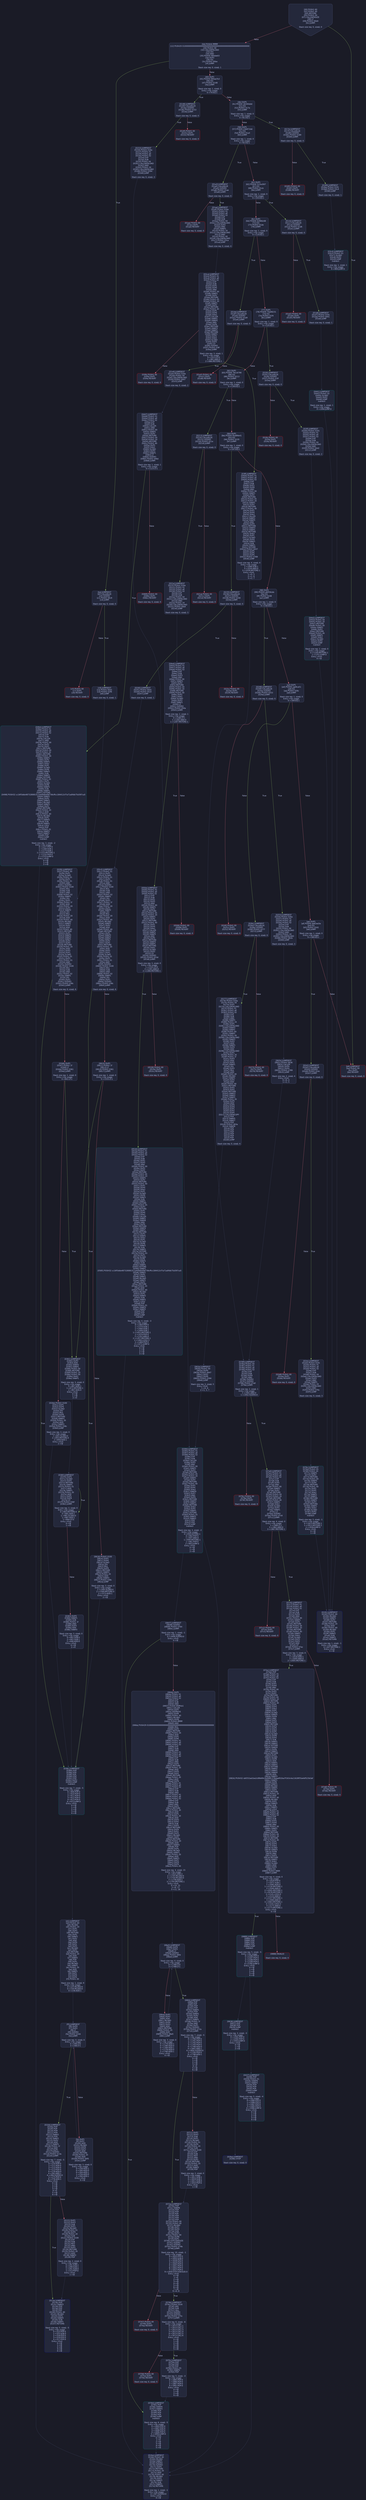 digraph G {
    node [shape=box, style="filled, rounded", color="#565f89", fontcolor="#c0caf5", fontname="Helvetica", fillcolor="#24283b"];
    edge [color="#414868", fontcolor="#c0caf5", fontname="Helvetica"];
    bgcolor="#1a1b26";
    0 [ label = "[00] PUSH1 60
[02] PUSH1 40
[04] MSTORE
[05] PUSH1 04
[07] CALLDATASIZE
[08] LT
[09] PUSH2 00b9
[0c] JUMPI

Stack size req: 0, sizeΔ: 0
" shape = invhouse]
    1 [ label = "[0d] PUSH4 ffffffff
[12] PUSH29 0100000000000000000000000000000000000000000000000000000000
[30] PUSH1 00
[32] CALLDATALOAD
[33] DIV
[34] AND
[35] PUSH4 06fdde03
[3a] DUP2
[3b] EQ
[3c] PUSH2 00be
[3f] JUMPI

Stack size req: 0, sizeΔ: 1
"]
    2 [ label = "[40] DUP1
[41] PUSH4 095ea7b3
[46] EQ
[47] PUSH2 0148
[4a] JUMPI

Stack size req: 1, sizeΔ: 0
Entry->Op usage:
	0->70:EQ:1
"]
    3 [ label = "[4b] DUP1
[4c] PUSH4 18160ddd
[51] EQ
[52] PUSH2 017e
[55] JUMPI

Stack size req: 1, sizeΔ: 0
Entry->Op usage:
	0->81:EQ:1
"]
    4 [ label = "[56] DUP1
[57] PUSH4 23b872dd
[5c] EQ
[5d] PUSH2 01a3
[60] JUMPI

Stack size req: 1, sizeΔ: 0
Entry->Op usage:
	0->92:EQ:1
"]
    5 [ label = "[61] DUP1
[62] PUSH4 313ce567
[67] EQ
[68] PUSH2 01cb
[6b] JUMPI

Stack size req: 1, sizeΔ: 0
Entry->Op usage:
	0->103:EQ:1
"]
    6 [ label = "[6c] DUP1
[6d] PUSH4 42966c68
[72] EQ
[73] PUSH2 01de
[76] JUMPI

Stack size req: 1, sizeΔ: 0
Entry->Op usage:
	0->114:EQ:1
"]
    7 [ label = "[77] DUP1
[78] PUSH4 70a08231
[7d] EQ
[7e] PUSH2 01f4
[81] JUMPI

Stack size req: 1, sizeΔ: 0
Entry->Op usage:
	0->125:EQ:1
"]
    8 [ label = "[82] DUP1
[83] PUSH4 79cc6790
[88] EQ
[89] PUSH2 0213
[8c] JUMPI

Stack size req: 1, sizeΔ: 0
Entry->Op usage:
	0->136:EQ:1
"]
    9 [ label = "[8d] DUP1
[8e] PUSH4 95d89b41
[93] EQ
[94] PUSH2 0235
[97] JUMPI

Stack size req: 1, sizeΔ: 0
Entry->Op usage:
	0->147:EQ:1
"]
    10 [ label = "[98] DUP1
[99] PUSH4 a9059cbb
[9e] EQ
[9f] PUSH2 0248
[a2] JUMPI

Stack size req: 1, sizeΔ: 0
Entry->Op usage:
	0->158:EQ:1
"]
    11 [ label = "[a3] DUP1
[a4] PUSH4 cae9ca51
[a9] EQ
[aa] PUSH2 026c
[ad] JUMPI

Stack size req: 1, sizeΔ: 0
Entry->Op usage:
	0->169:EQ:1
"]
    12 [ label = "[ae] DUP1
[af] PUSH4 dd62ed3e
[b4] EQ
[b5] PUSH2 02d1
[b8] JUMPI

Stack size req: 1, sizeΔ: 0
Entry->Op usage:
	0->180:EQ:1
"]
    13 [ label = "[b9] JUMPDEST
[ba] PUSH1 00
[bc] DUP1
[bd] REVERT

Stack size req: 0, sizeΔ: 0
" color = "red"]
    14 [ label = "[be] JUMPDEST
[bf] CALLVALUE
[c0] ISZERO
[c1] PUSH2 00c9
[c4] JUMPI

Stack size req: 0, sizeΔ: 0
"]
    15 [ label = "[c5] PUSH1 00
[c7] DUP1
[c8] REVERT

Stack size req: 0, sizeΔ: 0
" color = "red"]
    16 [ label = "[c9] JUMPDEST
[ca] PUSH2 00d1
[cd] PUSH2 02f6
[d0] JUMP

Stack size req: 0, sizeΔ: 1
"]
    17 [ label = "[d1] JUMPDEST
[d2] PUSH1 40
[d4] MLOAD
[d5] PUSH1 20
[d7] DUP1
[d8] DUP3
[d9] MSTORE
[da] DUP2
[db] SWAP1
[dc] DUP2
[dd] ADD
[de] DUP4
[df] DUP2
[e0] DUP2
[e1] MLOAD
[e2] DUP2
[e3] MSTORE
[e4] PUSH1 20
[e6] ADD
[e7] SWAP2
[e8] POP
[e9] DUP1
[ea] MLOAD
[eb] SWAP1
[ec] PUSH1 20
[ee] ADD
[ef] SWAP1
[f0] DUP1
[f1] DUP4
[f2] DUP4
[f3] PUSH1 00

Stack size req: 1, sizeΔ: 9
Entry->Op usage:
	0->225:MLOAD:0
	0->234:MLOAD:0
	0->238:ADD:1
"]
    18 [ label = "[f5] JUMPDEST
[f6] DUP4
[f7] DUP2
[f8] LT
[f9] ISZERO
[fa] PUSH2 010d
[fd] JUMPI

Stack size req: 4, sizeΔ: 0
Entry->Op usage:
	0->248:LT:0
	3->248:LT:1
"]
    19 [ label = "[fe] DUP1
[ff] DUP3
[0100] ADD
[0101] MLOAD
[0102] DUP4
[0103] DUP3
[0104] ADD
[0105] MSTORE
[0106] PUSH1 20
[0108] ADD
[0109] PUSH2 00f5
[010c] JUMP

Stack size req: 3, sizeΔ: 0
Entry->Op usage:
	0->256:ADD:1
	0->260:ADD:0
	0->264:ADD:1
	1->256:ADD:0
	2->260:ADD:1
Entry->Exit:
	0->😵
"]
    20 [ label = "[010d] JUMPDEST
[010e] POP
[010f] POP
[0110] POP
[0111] POP
[0112] SWAP1
[0113] POP
[0114] SWAP1
[0115] DUP2
[0116] ADD
[0117] SWAP1
[0118] PUSH1 1f
[011a] AND
[011b] DUP1
[011c] ISZERO
[011d] PUSH2 013a
[0120] JUMPI

Stack size req: 7, sizeΔ: -5
Entry->Op usage:
	0->270:POP:0
	1->271:POP:0
	2->272:POP:0
	3->273:POP:0
	4->278:ADD:0
	4->282:AND:1
	4->284:ISZERO:0
	5->275:POP:0
	6->278:ADD:1
Entry->Exit:
	0->😵
	1->😵
	2->😵
	3->😵
	4->0
	5->😵
	6->😵
"]
    21 [ label = "[0121] DUP1
[0122] DUP3
[0123] SUB
[0124] DUP1
[0125] MLOAD
[0126] PUSH1 01
[0128] DUP4
[0129] PUSH1 20
[012b] SUB
[012c] PUSH2 0100
[012f] EXP
[0130] SUB
[0131] NOT
[0132] AND
[0133] DUP2
[0134] MSTORE
[0135] PUSH1 20
[0137] ADD
[0138] SWAP2
[0139] POP

Stack size req: 2, sizeΔ: 0
Entry->Op usage:
	0->291:SUB:1
	0->299:SUB:1
	1->291:SUB:0
	1->313:POP:0
Entry->Exit:
	1->😵
"]
    22 [ label = "[013a] JUMPDEST
[013b] POP
[013c] SWAP3
[013d] POP
[013e] POP
[013f] POP
[0140] PUSH1 40
[0142] MLOAD
[0143] DUP1
[0144] SWAP2
[0145] SUB
[0146] SWAP1
[0147] RETURN

Stack size req: 5, sizeΔ: -5
Entry->Op usage:
	0->315:POP:0
	1->325:SUB:0
	2->318:POP:0
	3->319:POP:0
	4->317:POP:0
Entry->Exit:
	0->😵
	1->😵
	2->😵
	3->😵
	4->😵
" color = "darkblue"]
    23 [ label = "[0148] JUMPDEST
[0149] CALLVALUE
[014a] ISZERO
[014b] PUSH2 0153
[014e] JUMPI

Stack size req: 0, sizeΔ: 0
"]
    24 [ label = "[014f] PUSH1 00
[0151] DUP1
[0152] REVERT

Stack size req: 0, sizeΔ: 0
" color = "red"]
    25 [ label = "[0153] JUMPDEST
[0154] PUSH2 016a
[0157] PUSH1 01
[0159] PUSH1 a0
[015b] PUSH1 02
[015d] EXP
[015e] SUB
[015f] PUSH1 04
[0161] CALLDATALOAD
[0162] AND
[0163] PUSH1 24
[0165] CALLDATALOAD
[0166] PUSH2 0394
[0169] JUMP

Stack size req: 0, sizeΔ: 3
"]
    26 [ label = "[016a] JUMPDEST
[016b] PUSH1 40
[016d] MLOAD
[016e] SWAP1
[016f] ISZERO
[0170] ISZERO
[0171] DUP2
[0172] MSTORE
[0173] PUSH1 20
[0175] ADD
[0176] PUSH1 40
[0178] MLOAD
[0179] DUP1
[017a] SWAP2
[017b] SUB
[017c] SWAP1
[017d] RETURN

Stack size req: 1, sizeΔ: -1
Entry->Op usage:
	0->367:ISZERO:0
Entry->Exit:
	0->😵
" color = "darkblue"]
    27 [ label = "[017e] JUMPDEST
[017f] CALLVALUE
[0180] ISZERO
[0181] PUSH2 0189
[0184] JUMPI

Stack size req: 0, sizeΔ: 0
"]
    28 [ label = "[0185] PUSH1 00
[0187] DUP1
[0188] REVERT

Stack size req: 0, sizeΔ: 0
" color = "red"]
    29 [ label = "[0189] JUMPDEST
[018a] PUSH2 0191
[018d] PUSH2 03c4
[0190] JUMP

Stack size req: 0, sizeΔ: 1
"]
    30 [ label = "[0191] JUMPDEST
[0192] PUSH1 40
[0194] MLOAD
[0195] SWAP1
[0196] DUP2
[0197] MSTORE
[0198] PUSH1 20
[019a] ADD
[019b] PUSH1 40
[019d] MLOAD
[019e] DUP1
[019f] SWAP2
[01a0] SUB
[01a1] SWAP1
[01a2] RETURN

Stack size req: 1, sizeΔ: -1
Entry->Op usage:
	0->407:MSTORE:1
Entry->Exit:
	0->😵
" color = "darkblue"]
    31 [ label = "[01a3] JUMPDEST
[01a4] CALLVALUE
[01a5] ISZERO
[01a6] PUSH2 01ae
[01a9] JUMPI

Stack size req: 0, sizeΔ: 0
"]
    32 [ label = "[01aa] PUSH1 00
[01ac] DUP1
[01ad] REVERT

Stack size req: 0, sizeΔ: 0
" color = "red"]
    33 [ label = "[01ae] JUMPDEST
[01af] PUSH2 016a
[01b2] PUSH1 01
[01b4] PUSH1 a0
[01b6] PUSH1 02
[01b8] EXP
[01b9] SUB
[01ba] PUSH1 04
[01bc] CALLDATALOAD
[01bd] DUP2
[01be] AND
[01bf] SWAP1
[01c0] PUSH1 24
[01c2] CALLDATALOAD
[01c3] AND
[01c4] PUSH1 44
[01c6] CALLDATALOAD
[01c7] PUSH2 03ca
[01ca] JUMP

Stack size req: 0, sizeΔ: 4
"]
    34 [ label = "[01cb] JUMPDEST
[01cc] CALLVALUE
[01cd] ISZERO
[01ce] PUSH2 01d6
[01d1] JUMPI

Stack size req: 0, sizeΔ: 0
"]
    35 [ label = "[01d2] PUSH1 00
[01d4] DUP1
[01d5] REVERT

Stack size req: 0, sizeΔ: 0
" color = "red"]
    36 [ label = "[01d6] JUMPDEST
[01d7] PUSH2 0191
[01da] PUSH2 0441
[01dd] JUMP

Stack size req: 0, sizeΔ: 1
"]
    37 [ label = "[01de] JUMPDEST
[01df] CALLVALUE
[01e0] ISZERO
[01e1] PUSH2 01e9
[01e4] JUMPI

Stack size req: 0, sizeΔ: 0
"]
    38 [ label = "[01e5] PUSH1 00
[01e7] DUP1
[01e8] REVERT

Stack size req: 0, sizeΔ: 0
" color = "red"]
    39 [ label = "[01e9] JUMPDEST
[01ea] PUSH2 016a
[01ed] PUSH1 04
[01ef] CALLDATALOAD
[01f0] PUSH2 0447
[01f3] JUMP

Stack size req: 0, sizeΔ: 2
"]
    40 [ label = "[01f4] JUMPDEST
[01f5] CALLVALUE
[01f6] ISZERO
[01f7] PUSH2 01ff
[01fa] JUMPI

Stack size req: 0, sizeΔ: 0
"]
    41 [ label = "[01fb] PUSH1 00
[01fd] DUP1
[01fe] REVERT

Stack size req: 0, sizeΔ: 0
" color = "red"]
    42 [ label = "[01ff] JUMPDEST
[0200] PUSH2 0191
[0203] PUSH1 01
[0205] PUSH1 a0
[0207] PUSH1 02
[0209] EXP
[020a] SUB
[020b] PUSH1 04
[020d] CALLDATALOAD
[020e] AND
[020f] PUSH2 04d2
[0212] JUMP

Stack size req: 0, sizeΔ: 2
"]
    43 [ label = "[0213] JUMPDEST
[0214] CALLVALUE
[0215] ISZERO
[0216] PUSH2 021e
[0219] JUMPI

Stack size req: 0, sizeΔ: 0
"]
    44 [ label = "[021a] PUSH1 00
[021c] DUP1
[021d] REVERT

Stack size req: 0, sizeΔ: 0
" color = "red"]
    45 [ label = "[021e] JUMPDEST
[021f] PUSH2 016a
[0222] PUSH1 01
[0224] PUSH1 a0
[0226] PUSH1 02
[0228] EXP
[0229] SUB
[022a] PUSH1 04
[022c] CALLDATALOAD
[022d] AND
[022e] PUSH1 24
[0230] CALLDATALOAD
[0231] PUSH2 04e4
[0234] JUMP

Stack size req: 0, sizeΔ: 3
"]
    46 [ label = "[0235] JUMPDEST
[0236] CALLVALUE
[0237] ISZERO
[0238] PUSH2 0240
[023b] JUMPI

Stack size req: 0, sizeΔ: 0
"]
    47 [ label = "[023c] PUSH1 00
[023e] DUP1
[023f] REVERT

Stack size req: 0, sizeΔ: 0
" color = "red"]
    48 [ label = "[0240] JUMPDEST
[0241] PUSH2 00d1
[0244] PUSH2 05c0
[0247] JUMP

Stack size req: 0, sizeΔ: 1
"]
    49 [ label = "[0248] JUMPDEST
[0249] CALLVALUE
[024a] ISZERO
[024b] PUSH2 0253
[024e] JUMPI

Stack size req: 0, sizeΔ: 0
"]
    50 [ label = "[024f] PUSH1 00
[0251] DUP1
[0252] REVERT

Stack size req: 0, sizeΔ: 0
" color = "red"]
    51 [ label = "[0253] JUMPDEST
[0254] PUSH2 026a
[0257] PUSH1 01
[0259] PUSH1 a0
[025b] PUSH1 02
[025d] EXP
[025e] SUB
[025f] PUSH1 04
[0261] CALLDATALOAD
[0262] AND
[0263] PUSH1 24
[0265] CALLDATALOAD
[0266] PUSH2 062b
[0269] JUMP

Stack size req: 0, sizeΔ: 3
"]
    52 [ label = "[026a] JUMPDEST
[026b] STOP

Stack size req: 0, sizeΔ: 0
" color = "darkblue"]
    53 [ label = "[026c] JUMPDEST
[026d] CALLVALUE
[026e] ISZERO
[026f] PUSH2 0277
[0272] JUMPI

Stack size req: 0, sizeΔ: 0
"]
    54 [ label = "[0273] PUSH1 00
[0275] DUP1
[0276] REVERT

Stack size req: 0, sizeΔ: 0
" color = "red"]
    55 [ label = "[0277] JUMPDEST
[0278] PUSH2 016a
[027b] PUSH1 04
[027d] DUP1
[027e] CALLDATALOAD
[027f] PUSH1 01
[0281] PUSH1 a0
[0283] PUSH1 02
[0285] EXP
[0286] SUB
[0287] AND
[0288] SWAP1
[0289] PUSH1 24
[028b] DUP1
[028c] CALLDATALOAD
[028d] SWAP2
[028e] SWAP1
[028f] PUSH1 64
[0291] SWAP1
[0292] PUSH1 44
[0294] CALLDATALOAD
[0295] SWAP1
[0296] DUP2
[0297] ADD
[0298] SWAP1
[0299] DUP4
[029a] ADD
[029b] CALLDATALOAD
[029c] DUP1
[029d] PUSH1 20
[029f] PUSH1 1f
[02a1] DUP3
[02a2] ADD
[02a3] DUP2
[02a4] SWAP1
[02a5] DIV
[02a6] DUP2
[02a7] MUL
[02a8] ADD
[02a9] PUSH1 40
[02ab] MLOAD
[02ac] SWAP1
[02ad] DUP2
[02ae] ADD
[02af] PUSH1 40
[02b1] MSTORE
[02b2] DUP2
[02b3] DUP2
[02b4] MSTORE
[02b5] SWAP3
[02b6] SWAP2
[02b7] SWAP1
[02b8] PUSH1 20
[02ba] DUP5
[02bb] ADD
[02bc] DUP4
[02bd] DUP4
[02be] DUP1
[02bf] DUP3
[02c0] DUP5
[02c1] CALLDATACOPY
[02c2] POP
[02c3] SWAP5
[02c4] SWAP7
[02c5] POP
[02c6] PUSH2 063a
[02c9] SWAP6
[02ca] POP
[02cb] POP
[02cc] POP
[02cd] POP
[02ce] POP
[02cf] POP
[02d0] JUMP

Stack size req: 0, sizeΔ: 4
"]
    56 [ label = "[02d1] JUMPDEST
[02d2] CALLVALUE
[02d3] ISZERO
[02d4] PUSH2 02dc
[02d7] JUMPI

Stack size req: 0, sizeΔ: 0
"]
    57 [ label = "[02d8] PUSH1 00
[02da] DUP1
[02db] REVERT

Stack size req: 0, sizeΔ: 0
" color = "red"]
    58 [ label = "[02dc] JUMPDEST
[02dd] PUSH2 0191
[02e0] PUSH1 01
[02e2] PUSH1 a0
[02e4] PUSH1 02
[02e6] EXP
[02e7] SUB
[02e8] PUSH1 04
[02ea] CALLDATALOAD
[02eb] DUP2
[02ec] AND
[02ed] SWAP1
[02ee] PUSH1 24
[02f0] CALLDATALOAD
[02f1] AND
[02f2] PUSH2 076c
[02f5] JUMP

Stack size req: 0, sizeΔ: 3
"]
    59 [ label = "[02f6] JUMPDEST
[02f7] PUSH1 00
[02f9] DUP1
[02fa] SLOAD
[02fb] PUSH1 01
[02fd] DUP2
[02fe] PUSH1 01
[0300] AND
[0301] ISZERO
[0302] PUSH2 0100
[0305] MUL
[0306] SUB
[0307] AND
[0308] PUSH1 02
[030a] SWAP1
[030b] DIV
[030c] DUP1
[030d] PUSH1 1f
[030f] ADD
[0310] PUSH1 20
[0312] DUP1
[0313] SWAP2
[0314] DIV
[0315] MUL
[0316] PUSH1 20
[0318] ADD
[0319] PUSH1 40
[031b] MLOAD
[031c] SWAP1
[031d] DUP2
[031e] ADD
[031f] PUSH1 40
[0321] MSTORE
[0322] DUP1
[0323] SWAP3
[0324] SWAP2
[0325] SWAP1
[0326] DUP2
[0327] DUP2
[0328] MSTORE
[0329] PUSH1 20
[032b] ADD
[032c] DUP3
[032d] DUP1
[032e] SLOAD
[032f] PUSH1 01
[0331] DUP2
[0332] PUSH1 01
[0334] AND
[0335] ISZERO
[0336] PUSH2 0100
[0339] MUL
[033a] SUB
[033b] AND
[033c] PUSH1 02
[033e] SWAP1
[033f] DIV
[0340] DUP1
[0341] ISZERO
[0342] PUSH2 038c
[0345] JUMPI

Stack size req: 0, sizeΔ: 6
"]
    60 [ label = "[0346] DUP1
[0347] PUSH1 1f
[0349] LT
[034a] PUSH2 0361
[034d] JUMPI

Stack size req: 1, sizeΔ: 0
Entry->Op usage:
	0->841:LT:1
"]
    61 [ label = "[034e] PUSH2 0100
[0351] DUP1
[0352] DUP4
[0353] SLOAD
[0354] DIV
[0355] MUL
[0356] DUP4
[0357] MSTORE
[0358] SWAP2
[0359] PUSH1 20
[035b] ADD
[035c] SWAP2
[035d] PUSH2 038c
[0360] JUMP

Stack size req: 3, sizeΔ: 0
Entry->Op usage:
	1->851:SLOAD:0
	2->855:MSTORE:0
	2->859:ADD:1
Entry->Exit:
	2->😵
"]
    62 [ label = "[0361] JUMPDEST
[0362] DUP3
[0363] ADD
[0364] SWAP2
[0365] SWAP1
[0366] PUSH1 00
[0368] MSTORE
[0369] PUSH1 20
[036b] PUSH1 00
[036d] SHA3
[036e] SWAP1

Stack size req: 3, sizeΔ: 0
Entry->Op usage:
	0->867:ADD:1
	1->872:MSTORE:1
	2->867:ADD:0
Entry->Exit:
	0->😵
	1->😵
	2->0
"]
    63 [ label = "[036f] JUMPDEST
[0370] DUP2
[0371] SLOAD
[0372] DUP2
[0373] MSTORE
[0374] SWAP1
[0375] PUSH1 01
[0377] ADD
[0378] SWAP1
[0379] PUSH1 20
[037b] ADD
[037c] DUP1
[037d] DUP4
[037e] GT
[037f] PUSH2 036f
[0382] JUMPI

Stack size req: 3, sizeΔ: 0
Entry->Op usage:
	0->883:MSTORE:0
	0->891:ADD:1
	1->881:SLOAD:0
	1->887:ADD:1
	2->894:GT:0
Entry->Exit:
	0->😵
	1->😵
"]
    64 [ label = "[0383] DUP3
[0384] SWAP1
[0385] SUB
[0386] PUSH1 1f
[0388] AND
[0389] DUP3
[038a] ADD
[038b] SWAP2

Stack size req: 3, sizeΔ: 0
Entry->Op usage:
	0->901:SUB:0
	2->901:SUB:1
	2->906:ADD:0
Entry->Exit:
	0->😵
	2->0
"]
    65 [ label = "[038c] JUMPDEST
[038d] POP
[038e] POP
[038f] POP
[0390] POP
[0391] POP
[0392] DUP2
[0393] JUMP
Indirect!

Stack size req: 7, sizeΔ: -5
Entry->Op usage:
	0->909:POP:0
	1->910:POP:0
	2->911:POP:0
	3->912:POP:0
	4->913:POP:0
	6->915:JUMP:0
Entry->Exit:
	0->😵
	1->😵
	2->😵
	3->😵
	4->😵
" color = "teal"]
    66 [ label = "[0394] JUMPDEST
[0395] PUSH1 01
[0397] PUSH1 a0
[0399] PUSH1 02
[039b] EXP
[039c] SUB
[039d] CALLER
[039e] DUP2
[039f] AND
[03a0] PUSH1 00
[03a2] SWAP1
[03a3] DUP2
[03a4] MSTORE
[03a5] PUSH1 05
[03a7] PUSH1 20
[03a9] SWAP1
[03aa] DUP2
[03ab] MSTORE
[03ac] PUSH1 40
[03ae] DUP1
[03af] DUP4
[03b0] SHA3
[03b1] SWAP4
[03b2] DUP7
[03b3] AND
[03b4] DUP4
[03b5] MSTORE
[03b6] SWAP3
[03b7] SWAP1
[03b8] MSTORE
[03b9] SHA3
[03ba] DUP2
[03bb] SWAP1
[03bc] SSTORE
[03bd] PUSH1 01
[03bf] SWAP3
[03c0] SWAP2
[03c1] POP
[03c2] POP
[03c3] JUMP
Indirect!

Stack size req: 3, sizeΔ: -2
Entry->Op usage:
	0->956:SSTORE:1
	0->962:POP:0
	1->947:AND:0
	1->949:MSTORE:1
	1->961:POP:0
	2->963:JUMP:0
Entry->Exit:
	0->😵
	1->😵
	2->😵
" color = "teal"]
    67 [ label = "[03c4] JUMPDEST
[03c5] PUSH1 03
[03c7] SLOAD
[03c8] DUP2
[03c9] JUMP
Indirect!

Stack size req: 1, sizeΔ: 1
Entry->Op usage:
	0->969:JUMP:0
" color = "teal"]
    68 [ label = "[03ca] JUMPDEST
[03cb] PUSH1 01
[03cd] PUSH1 a0
[03cf] PUSH1 02
[03d1] EXP
[03d2] SUB
[03d3] DUP1
[03d4] DUP5
[03d5] AND
[03d6] PUSH1 00
[03d8] SWAP1
[03d9] DUP2
[03da] MSTORE
[03db] PUSH1 05
[03dd] PUSH1 20
[03df] SWAP1
[03e0] DUP2
[03e1] MSTORE
[03e2] PUSH1 40
[03e4] DUP1
[03e5] DUP4
[03e6] SHA3
[03e7] CALLER
[03e8] SWAP1
[03e9] SWAP5
[03ea] AND
[03eb] DUP4
[03ec] MSTORE
[03ed] SWAP3
[03ee] SWAP1
[03ef] MSTORE
[03f0] SWAP1
[03f1] DUP2
[03f2] SHA3
[03f3] SLOAD
[03f4] DUP3
[03f5] GT
[03f6] ISZERO
[03f7] PUSH2 03ff
[03fa] JUMPI

Stack size req: 3, sizeΔ: 1
Entry->Op usage:
	0->1013:GT:0
	2->981:AND:0
	2->986:MSTORE:1
"]
    69 [ label = "[03fb] PUSH1 00
[03fd] DUP1
[03fe] REVERT

Stack size req: 0, sizeΔ: 0
" color = "red"]
    70 [ label = "[03ff] JUMPDEST
[0400] PUSH1 01
[0402] PUSH1 a0
[0404] PUSH1 02
[0406] EXP
[0407] SUB
[0408] DUP1
[0409] DUP6
[040a] AND
[040b] PUSH1 00
[040d] SWAP1
[040e] DUP2
[040f] MSTORE
[0410] PUSH1 05
[0412] PUSH1 20
[0414] SWAP1
[0415] DUP2
[0416] MSTORE
[0417] PUSH1 40
[0419] DUP1
[041a] DUP4
[041b] SHA3
[041c] CALLER
[041d] SWAP1
[041e] SWAP5
[041f] AND
[0420] DUP4
[0421] MSTORE
[0422] SWAP3
[0423] SWAP1
[0424] MSTORE
[0425] SHA3
[0426] DUP1
[0427] SLOAD
[0428] DUP4
[0429] SWAP1
[042a] SUB
[042b] SWAP1
[042c] SSTORE
[042d] PUSH2 0437
[0430] DUP5
[0431] DUP5
[0432] DUP5
[0433] PUSH2 0789
[0436] JUMP

Stack size req: 4, sizeΔ: 4
Entry->Op usage:
	1->1066:SUB:1
	3->1034:AND:0
	3->1039:MSTORE:1
Entry->Exit:
	1->0, 5
	2->1, 6
	3->2, 7
"]
    71 [ label = "[0437] JUMPDEST
[0438] POP
[0439] PUSH1 01
[043b] SWAP4
[043c] SWAP3
[043d] POP
[043e] POP
[043f] POP
[0440] JUMP
Indirect!

Stack size req: 5, sizeΔ: -4
Entry->Op usage:
	0->1080:POP:0
	1->1086:POP:0
	2->1087:POP:0
	3->1085:POP:0
	4->1088:JUMP:0
Entry->Exit:
	0->😵
	1->😵
	2->😵
	3->😵
	4->😵
" color = "teal"]
    72 [ label = "[0441] JUMPDEST
[0442] PUSH1 02
[0444] SLOAD
[0445] DUP2
[0446] JUMP
Indirect!

Stack size req: 1, sizeΔ: 1
Entry->Op usage:
	0->1094:JUMP:0
" color = "teal"]
    73 [ label = "[0447] JUMPDEST
[0448] PUSH1 01
[044a] PUSH1 a0
[044c] PUSH1 02
[044e] EXP
[044f] SUB
[0450] CALLER
[0451] AND
[0452] PUSH1 00
[0454] SWAP1
[0455] DUP2
[0456] MSTORE
[0457] PUSH1 04
[0459] PUSH1 20
[045b] MSTORE
[045c] PUSH1 40
[045e] DUP2
[045f] SHA3
[0460] SLOAD
[0461] DUP3
[0462] SWAP1
[0463] LT
[0464] ISZERO
[0465] PUSH2 046d
[0468] JUMPI

Stack size req: 1, sizeΔ: 1
Entry->Op usage:
	0->1123:LT:1
"]
    74 [ label = "[0469] PUSH1 00
[046b] DUP1
[046c] REVERT

Stack size req: 0, sizeΔ: 0
" color = "red"]
    75 [ label = "[046d] JUMPDEST
[046e] PUSH1 01
[0470] PUSH1 a0
[0472] PUSH1 02
[0474] EXP
[0475] SUB
[0476] CALLER
[0477] AND
[0478] PUSH1 00
[047a] DUP2
[047b] DUP2
[047c] MSTORE
[047d] PUSH1 04
[047f] PUSH1 20
[0481] MSTORE
[0482] PUSH1 40
[0484] SWAP1
[0485] DUP2
[0486] SWAP1
[0487] SHA3
[0488] DUP1
[0489] SLOAD
[048a] DUP6
[048b] SWAP1
[048c] SUB
[048d] SWAP1
[048e] SSTORE
[048f] PUSH1 03
[0491] DUP1
[0492] SLOAD
[0493] DUP6
[0494] SWAP1
[0495] SUB
[0496] SWAP1
[0497] SSTORE
[0498] PUSH32 cc16f5dbb4873280815c1ee09dbd06736cffcc184412cf7a71a0fdb75d397ca5
[04b9] SWAP1
[04ba] DUP5
[04bb] SWAP1
[04bc] MLOAD
[04bd] SWAP1
[04be] DUP2
[04bf] MSTORE
[04c0] PUSH1 20
[04c2] ADD
[04c3] PUSH1 40
[04c5] MLOAD
[04c6] DUP1
[04c7] SWAP2
[04c8] SUB
[04c9] SWAP1
[04ca] LOG2
[04cb] POP
[04cc] PUSH1 01
[04ce] SWAP2
[04cf] SWAP1
[04d0] POP
[04d1] JUMP
Indirect!

Stack size req: 3, sizeΔ: -2
Entry->Op usage:
	0->1227:POP:0
	1->1164:SUB:1
	1->1173:SUB:1
	1->1215:MSTORE:1
	1->1232:POP:0
	2->1233:JUMP:0
Entry->Exit:
	0->😵
	1->😵
	2->😵
" color = "teal"]
    76 [ label = "[04d2] JUMPDEST
[04d3] PUSH1 04
[04d5] PUSH1 20
[04d7] MSTORE
[04d8] PUSH1 00
[04da] SWAP1
[04db] DUP2
[04dc] MSTORE
[04dd] PUSH1 40
[04df] SWAP1
[04e0] SHA3
[04e1] SLOAD
[04e2] DUP2
[04e3] JUMP
Indirect!

Stack size req: 2, sizeΔ: 0
Entry->Op usage:
	0->1244:MSTORE:1
	1->1251:JUMP:0
Entry->Exit:
	0->😵
" color = "teal"]
    77 [ label = "[04e4] JUMPDEST
[04e5] PUSH1 01
[04e7] PUSH1 a0
[04e9] PUSH1 02
[04eb] EXP
[04ec] SUB
[04ed] DUP3
[04ee] AND
[04ef] PUSH1 00
[04f1] SWAP1
[04f2] DUP2
[04f3] MSTORE
[04f4] PUSH1 04
[04f6] PUSH1 20
[04f8] MSTORE
[04f9] PUSH1 40
[04fb] DUP2
[04fc] SHA3
[04fd] SLOAD
[04fe] DUP3
[04ff] SWAP1
[0500] LT
[0501] ISZERO
[0502] PUSH2 050a
[0505] JUMPI

Stack size req: 2, sizeΔ: 1
Entry->Op usage:
	0->1280:LT:1
	1->1262:AND:0
	1->1267:MSTORE:1
"]
    78 [ label = "[0506] PUSH1 00
[0508] DUP1
[0509] REVERT

Stack size req: 0, sizeΔ: 0
" color = "red"]
    79 [ label = "[050a] JUMPDEST
[050b] PUSH1 01
[050d] PUSH1 a0
[050f] PUSH1 02
[0511] EXP
[0512] SUB
[0513] DUP1
[0514] DUP5
[0515] AND
[0516] PUSH1 00
[0518] SWAP1
[0519] DUP2
[051a] MSTORE
[051b] PUSH1 05
[051d] PUSH1 20
[051f] SWAP1
[0520] DUP2
[0521] MSTORE
[0522] PUSH1 40
[0524] DUP1
[0525] DUP4
[0526] SHA3
[0527] CALLER
[0528] SWAP1
[0529] SWAP5
[052a] AND
[052b] DUP4
[052c] MSTORE
[052d] SWAP3
[052e] SWAP1
[052f] MSTORE
[0530] SHA3
[0531] SLOAD
[0532] DUP3
[0533] GT
[0534] ISZERO
[0535] PUSH2 053d
[0538] JUMPI

Stack size req: 3, sizeΔ: 0
Entry->Op usage:
	1->1331:GT:0
	2->1301:AND:0
	2->1306:MSTORE:1
"]
    80 [ label = "[0539] PUSH1 00
[053b] DUP1
[053c] REVERT

Stack size req: 0, sizeΔ: 0
" color = "red"]
    81 [ label = "[053d] JUMPDEST
[053e] PUSH1 01
[0540] PUSH1 a0
[0542] PUSH1 02
[0544] EXP
[0545] SUB
[0546] DUP1
[0547] DUP5
[0548] AND
[0549] PUSH1 00
[054b] DUP2
[054c] DUP2
[054d] MSTORE
[054e] PUSH1 04
[0550] PUSH1 20
[0552] SWAP1
[0553] DUP2
[0554] MSTORE
[0555] PUSH1 40
[0557] DUP1
[0558] DUP4
[0559] SHA3
[055a] DUP1
[055b] SLOAD
[055c] DUP9
[055d] SWAP1
[055e] SUB
[055f] SWAP1
[0560] SSTORE
[0561] PUSH1 05
[0563] DUP3
[0564] MSTORE
[0565] DUP1
[0566] DUP4
[0567] SHA3
[0568] CALLER
[0569] SWAP1
[056a] SWAP6
[056b] AND
[056c] DUP4
[056d] MSTORE
[056e] SWAP4
[056f] SWAP1
[0570] MSTORE
[0571] DUP3
[0572] SWAP1
[0573] SHA3
[0574] DUP1
[0575] SLOAD
[0576] DUP6
[0577] SWAP1
[0578] SUB
[0579] SWAP1
[057a] SSTORE
[057b] PUSH1 03
[057d] DUP1
[057e] SLOAD
[057f] DUP6
[0580] SWAP1
[0581] SUB
[0582] SWAP1
[0583] SSTORE
[0584] SWAP1
[0585] PUSH32 cc16f5dbb4873280815c1ee09dbd06736cffcc184412cf7a71a0fdb75d397ca5
[05a6] SWAP1
[05a7] DUP5
[05a8] SWAP1
[05a9] MLOAD
[05aa] SWAP1
[05ab] DUP2
[05ac] MSTORE
[05ad] PUSH1 20
[05af] ADD
[05b0] PUSH1 40
[05b2] MLOAD
[05b3] DUP1
[05b4] SWAP2
[05b5] SUB
[05b6] SWAP1
[05b7] LOG2
[05b8] POP
[05b9] PUSH1 01
[05bb] SWAP3
[05bc] SWAP2
[05bd] POP
[05be] POP
[05bf] JUMP
Indirect!

Stack size req: 4, sizeΔ: -3
Entry->Op usage:
	0->1464:POP:0
	1->1374:SUB:1
	1->1400:SUB:1
	1->1409:SUB:1
	1->1452:MSTORE:1
	1->1470:POP:0
	2->1352:AND:0
	2->1357:MSTORE:1
	2->1463:LOG2:3
	2->1469:POP:0
	3->1471:JUMP:0
Entry->Exit:
	0->😵
	1->😵
	2->😵
	3->😵
" color = "teal"]
    82 [ label = "[05c0] JUMPDEST
[05c1] PUSH1 01
[05c3] DUP1
[05c4] SLOAD
[05c5] PUSH1 01
[05c7] DUP2
[05c8] PUSH1 01
[05ca] AND
[05cb] ISZERO
[05cc] PUSH2 0100
[05cf] MUL
[05d0] SUB
[05d1] AND
[05d2] PUSH1 02
[05d4] SWAP1
[05d5] DIV
[05d6] DUP1
[05d7] PUSH1 1f
[05d9] ADD
[05da] PUSH1 20
[05dc] DUP1
[05dd] SWAP2
[05de] DIV
[05df] MUL
[05e0] PUSH1 20
[05e2] ADD
[05e3] PUSH1 40
[05e5] MLOAD
[05e6] SWAP1
[05e7] DUP2
[05e8] ADD
[05e9] PUSH1 40
[05eb] MSTORE
[05ec] DUP1
[05ed] SWAP3
[05ee] SWAP2
[05ef] SWAP1
[05f0] DUP2
[05f1] DUP2
[05f2] MSTORE
[05f3] PUSH1 20
[05f5] ADD
[05f6] DUP3
[05f7] DUP1
[05f8] SLOAD
[05f9] PUSH1 01
[05fb] DUP2
[05fc] PUSH1 01
[05fe] AND
[05ff] ISZERO
[0600] PUSH2 0100
[0603] MUL
[0604] SUB
[0605] AND
[0606] PUSH1 02
[0608] SWAP1
[0609] DIV
[060a] DUP1
[060b] ISZERO
[060c] PUSH2 038c
[060f] JUMPI

Stack size req: 0, sizeΔ: 6
"]
    83 [ label = "[0610] DUP1
[0611] PUSH1 1f
[0613] LT
[0614] PUSH2 0361
[0617] JUMPI

Stack size req: 1, sizeΔ: 0
Entry->Op usage:
	0->1555:LT:1
"]
    84 [ label = "[0618] PUSH2 0100
[061b] DUP1
[061c] DUP4
[061d] SLOAD
[061e] DIV
[061f] MUL
[0620] DUP4
[0621] MSTORE
[0622] SWAP2
[0623] PUSH1 20
[0625] ADD
[0626] SWAP2
[0627] PUSH2 038c
[062a] JUMP

Stack size req: 3, sizeΔ: 0
Entry->Op usage:
	1->1565:SLOAD:0
	2->1569:MSTORE:0
	2->1573:ADD:1
Entry->Exit:
	2->😵
"]
    85 [ label = "[062b] JUMPDEST
[062c] PUSH2 0636
[062f] CALLER
[0630] DUP4
[0631] DUP4
[0632] PUSH2 0789
[0635] JUMP

Stack size req: 2, sizeΔ: 4
Entry->Exit:
	0->0, 4
	1->1, 5
"]
    86 [ label = "[0636] JUMPDEST
[0637] POP
[0638] POP
[0639] JUMP
Indirect!

Stack size req: 3, sizeΔ: -3
Entry->Op usage:
	0->1591:POP:0
	1->1592:POP:0
	2->1593:JUMP:0
Entry->Exit:
	0->😵
	1->😵
	2->😵
" color = "teal"]
    87 [ label = "[063a] JUMPDEST
[063b] PUSH1 00
[063d] DUP4
[063e] PUSH2 0647
[0641] DUP2
[0642] DUP6
[0643] PUSH2 0394
[0646] JUMP

Stack size req: 3, sizeΔ: 5
Entry->Exit:
	1->0, 6
	2->1, 3, 7
"]
    88 [ label = "[0647] JUMPDEST
[0648] ISZERO
[0649] PUSH2 0764
[064c] JUMPI

Stack size req: 1, sizeΔ: -1
Entry->Op usage:
	0->1608:ISZERO:0
Entry->Exit:
	0->😵
"]
    89 [ label = "[064d] DUP1
[064e] PUSH1 01
[0650] PUSH1 a0
[0652] PUSH1 02
[0654] EXP
[0655] SUB
[0656] AND
[0657] PUSH4 8f4ffcb1
[065c] CALLER
[065d] DUP7
[065e] ADDRESS
[065f] DUP8
[0660] PUSH1 40
[0662] MLOAD
[0663] DUP6
[0664] PUSH4 ffffffff
[0669] AND
[066a] PUSH29 0100000000000000000000000000000000000000000000000000000000
[0688] MUL
[0689] DUP2
[068a] MSTORE
[068b] PUSH1 04
[068d] ADD
[068e] DUP1
[068f] DUP6
[0690] PUSH1 01
[0692] PUSH1 a0
[0694] PUSH1 02
[0696] EXP
[0697] SUB
[0698] AND
[0699] PUSH1 01
[069b] PUSH1 a0
[069d] PUSH1 02
[069f] EXP
[06a0] SUB
[06a1] AND
[06a2] DUP2
[06a3] MSTORE
[06a4] PUSH1 20
[06a6] ADD
[06a7] DUP5
[06a8] DUP2
[06a9] MSTORE
[06aa] PUSH1 20
[06ac] ADD
[06ad] DUP4
[06ae] PUSH1 01
[06b0] PUSH1 a0
[06b2] PUSH1 02
[06b4] EXP
[06b5] SUB
[06b6] AND
[06b7] PUSH1 01
[06b9] PUSH1 a0
[06bb] PUSH1 02
[06bd] EXP
[06be] SUB
[06bf] AND
[06c0] DUP2
[06c1] MSTORE
[06c2] PUSH1 20
[06c4] ADD
[06c5] DUP1
[06c6] PUSH1 20
[06c8] ADD
[06c9] DUP3
[06ca] DUP2
[06cb] SUB
[06cc] DUP3
[06cd] MSTORE
[06ce] DUP4
[06cf] DUP2
[06d0] DUP2
[06d1] MLOAD
[06d2] DUP2
[06d3] MSTORE
[06d4] PUSH1 20
[06d6] ADD
[06d7] SWAP2
[06d8] POP
[06d9] DUP1
[06da] MLOAD
[06db] SWAP1
[06dc] PUSH1 20
[06de] ADD
[06df] SWAP1
[06e0] DUP1
[06e1] DUP4
[06e2] DUP4
[06e3] PUSH1 00

Stack size req: 4, sizeΔ: 15
Entry->Op usage:
	0->1622:AND:1
	2->1745:MLOAD:0
	2->1754:MLOAD:0
	2->1758:ADD:1
	3->1705:MSTORE:1
Entry->Exit:
	0->14, 15
	2->9, 17
	3->11, 18
"]
    90 [ label = "[06e5] JUMPDEST
[06e6] DUP4
[06e7] DUP2
[06e8] LT
[06e9] ISZERO
[06ea] PUSH2 06fd
[06ed] JUMPI

Stack size req: 4, sizeΔ: 0
Entry->Op usage:
	0->1768:LT:0
	3->1768:LT:1
"]
    91 [ label = "[06ee] DUP1
[06ef] DUP3
[06f0] ADD
[06f1] MLOAD
[06f2] DUP4
[06f3] DUP3
[06f4] ADD
[06f5] MSTORE
[06f6] PUSH1 20
[06f8] ADD
[06f9] PUSH2 06e5
[06fc] JUMP

Stack size req: 3, sizeΔ: 0
Entry->Op usage:
	0->1776:ADD:1
	0->1780:ADD:0
	0->1784:ADD:1
	1->1776:ADD:0
	2->1780:ADD:1
Entry->Exit:
	0->😵
"]
    92 [ label = "[06fd] JUMPDEST
[06fe] POP
[06ff] POP
[0700] POP
[0701] POP
[0702] SWAP1
[0703] POP
[0704] SWAP1
[0705] DUP2
[0706] ADD
[0707] SWAP1
[0708] PUSH1 1f
[070a] AND
[070b] DUP1
[070c] ISZERO
[070d] PUSH2 072a
[0710] JUMPI

Stack size req: 7, sizeΔ: -5
Entry->Op usage:
	0->1790:POP:0
	1->1791:POP:0
	2->1792:POP:0
	3->1793:POP:0
	4->1798:ADD:0
	4->1802:AND:1
	4->1804:ISZERO:0
	5->1795:POP:0
	6->1798:ADD:1
Entry->Exit:
	0->😵
	1->😵
	2->😵
	3->😵
	4->0
	5->😵
	6->😵
"]
    93 [ label = "[0711] DUP1
[0712] DUP3
[0713] SUB
[0714] DUP1
[0715] MLOAD
[0716] PUSH1 01
[0718] DUP4
[0719] PUSH1 20
[071b] SUB
[071c] PUSH2 0100
[071f] EXP
[0720] SUB
[0721] NOT
[0722] AND
[0723] DUP2
[0724] MSTORE
[0725] PUSH1 20
[0727] ADD
[0728] SWAP2
[0729] POP

Stack size req: 2, sizeΔ: 0
Entry->Op usage:
	0->1811:SUB:1
	0->1819:SUB:1
	1->1811:SUB:0
	1->1833:POP:0
Entry->Exit:
	1->😵
"]
    94 [ label = "[072a] JUMPDEST
[072b] POP
[072c] SWAP6
[072d] POP
[072e] POP
[072f] POP
[0730] POP
[0731] POP
[0732] POP
[0733] PUSH1 00
[0735] PUSH1 40
[0737] MLOAD
[0738] DUP1
[0739] DUP4
[073a] SUB
[073b] DUP2
[073c] PUSH1 00
[073e] DUP8
[073f] DUP1
[0740] EXTCODESIZE
[0741] ISZERO
[0742] ISZERO
[0743] PUSH2 074b
[0746] JUMPI

Stack size req: 10, sizeΔ: -1
Entry->Op usage:
	0->1835:POP:0
	1->1850:SUB:0
	2->1838:POP:0
	3->1839:POP:0
	4->1840:POP:0
	5->1841:POP:0
	6->1842:POP:0
	7->1837:POP:0
	9->1856:EXTCODESIZE:0
Entry->Exit:
	0->😵
	1->6
	2->😵
	3->😵
	4->😵
	5->😵
	6->😵
	7->😵
	9->0, 8
"]
    95 [ label = "[0747] PUSH1 00
[0749] DUP1
[074a] REVERT

Stack size req: 0, sizeΔ: 0
" color = "red"]
    96 [ label = "[074b] JUMPDEST
[074c] PUSH2 02c6
[074f] GAS
[0750] SUB
[0751] CALL
[0752] ISZERO
[0753] ISZERO
[0754] PUSH2 075c
[0757] JUMPI

Stack size req: 6, sizeΔ: -6
Entry->Op usage:
	0->1873:CALL:1
	1->1873:CALL:2
	2->1873:CALL:3
	3->1873:CALL:4
	4->1873:CALL:5
	5->1873:CALL:6
Entry->Exit:
	0->😵
	1->😵
	2->😵
	3->😵
	4->😵
	5->😵
"]
    97 [ label = "[0758] PUSH1 00
[075a] DUP1
[075b] REVERT

Stack size req: 0, sizeΔ: 0
" color = "red"]
    98 [ label = "[075c] JUMPDEST
[075d] POP
[075e] POP
[075f] POP
[0760] PUSH1 01
[0762] SWAP2
[0763] POP

Stack size req: 5, sizeΔ: -3
Entry->Op usage:
	0->1885:POP:0
	1->1886:POP:0
	2->1887:POP:0
	4->1891:POP:0
Entry->Exit:
	0->😵
	1->😵
	2->😵
	4->😵
"]
    99 [ label = "[0764] JUMPDEST
[0765] POP
[0766] SWAP4
[0767] SWAP3
[0768] POP
[0769] POP
[076a] POP
[076b] JUMP
Indirect!

Stack size req: 6, sizeΔ: -5
Entry->Op usage:
	0->1893:POP:0
	2->1897:POP:0
	3->1898:POP:0
	4->1896:POP:0
	5->1899:JUMP:0
Entry->Exit:
	0->😵
	1->0
	2->😵
	3->😵
	4->😵
	5->😵
" color = "teal"]
    100 [ label = "[076c] JUMPDEST
[076d] PUSH1 05
[076f] PUSH1 20
[0771] SWAP1
[0772] DUP2
[0773] MSTORE
[0774] PUSH1 00
[0776] SWAP3
[0777] DUP4
[0778] MSTORE
[0779] PUSH1 40
[077b] DUP1
[077c] DUP5
[077d] SHA3
[077e] SWAP1
[077f] SWAP2
[0780] MSTORE
[0781] SWAP1
[0782] DUP3
[0783] MSTORE
[0784] SWAP1
[0785] SHA3
[0786] SLOAD
[0787] DUP2
[0788] JUMP
Indirect!

Stack size req: 3, sizeΔ: -1
Entry->Op usage:
	0->1923:MSTORE:1
	1->1912:MSTORE:1
	2->1928:JUMP:0
Entry->Exit:
	0->😵
	1->😵
" color = "teal"]
    101 [ label = "[0789] JUMPDEST
[078a] PUSH1 00
[078c] PUSH1 01
[078e] PUSH1 a0
[0790] PUSH1 02
[0792] EXP
[0793] SUB
[0794] DUP4
[0795] AND
[0796] ISZERO
[0797] ISZERO
[0798] PUSH2 07a0
[079b] JUMPI

Stack size req: 2, sizeΔ: 1
Entry->Op usage:
	1->1941:AND:0
	1->1942:ISZERO:0
"]
    102 [ label = "[079c] PUSH1 00
[079e] DUP1
[079f] REVERT

Stack size req: 0, sizeΔ: 0
" color = "red"]
    103 [ label = "[07a0] JUMPDEST
[07a1] PUSH1 01
[07a3] PUSH1 a0
[07a5] PUSH1 02
[07a7] EXP
[07a8] SUB
[07a9] DUP5
[07aa] AND
[07ab] PUSH1 00
[07ad] SWAP1
[07ae] DUP2
[07af] MSTORE
[07b0] PUSH1 04
[07b2] PUSH1 20
[07b4] MSTORE
[07b5] PUSH1 40
[07b7] SWAP1
[07b8] SHA3
[07b9] SLOAD
[07ba] DUP3
[07bb] SWAP1
[07bc] LT
[07bd] ISZERO
[07be] PUSH2 07c6
[07c1] JUMPI

Stack size req: 4, sizeΔ: 0
Entry->Op usage:
	1->1980:LT:1
	3->1962:AND:0
	3->1967:MSTORE:1
"]
    104 [ label = "[07c2] PUSH1 00
[07c4] DUP1
[07c5] REVERT

Stack size req: 0, sizeΔ: 0
" color = "red"]
    105 [ label = "[07c6] JUMPDEST
[07c7] PUSH1 01
[07c9] PUSH1 a0
[07cb] PUSH1 02
[07cd] EXP
[07ce] SUB
[07cf] DUP4
[07d0] AND
[07d1] PUSH1 00
[07d3] SWAP1
[07d4] DUP2
[07d5] MSTORE
[07d6] PUSH1 04
[07d8] PUSH1 20
[07da] MSTORE
[07db] PUSH1 40
[07dd] SWAP1
[07de] SHA3
[07df] SLOAD
[07e0] DUP3
[07e1] DUP2
[07e2] ADD
[07e3] GT
[07e4] PUSH2 07ec
[07e7] JUMPI

Stack size req: 3, sizeΔ: 0
Entry->Op usage:
	1->2018:ADD:1
	2->2000:AND:0
	2->2005:MSTORE:1
"]
    106 [ label = "[07e8] PUSH1 00
[07ea] DUP1
[07eb] REVERT

Stack size req: 0, sizeΔ: 0
" color = "red"]
    107 [ label = "[07ec] JUMPDEST
[07ed] POP
[07ee] PUSH1 01
[07f0] PUSH1 a0
[07f2] PUSH1 02
[07f4] EXP
[07f5] SUB
[07f6] DUP1
[07f7] DUP4
[07f8] AND
[07f9] PUSH1 00
[07fb] DUP2
[07fc] DUP2
[07fd] MSTORE
[07fe] PUSH1 04
[0800] PUSH1 20
[0802] MSTORE
[0803] PUSH1 40
[0805] DUP1
[0806] DUP3
[0807] SHA3
[0808] DUP1
[0809] SLOAD
[080a] SWAP5
[080b] DUP9
[080c] AND
[080d] DUP1
[080e] DUP5
[080f] MSTORE
[0810] DUP3
[0811] DUP5
[0812] SHA3
[0813] DUP1
[0814] SLOAD
[0815] DUP9
[0816] DUP2
[0817] SUB
[0818] SWAP1
[0819] SWAP2
[081a] SSTORE
[081b] SWAP4
[081c] DUP6
[081d] SWAP1
[081e] MSTORE
[081f] DUP2
[0820] SLOAD
[0821] DUP8
[0822] ADD
[0823] SWAP1
[0824] SWAP2
[0825] SSTORE
[0826] SWAP2
[0827] SWAP1
[0828] SWAP4
[0829] ADD
[082a] SWAP3
[082b] PUSH32 ddf252ad1be2c89b69c2b068fc378daa952ba7f163c4a11628f55a4df523b3ef
[084c] SWAP1
[084d] DUP6
[084e] SWAP1
[084f] MLOAD
[0850] SWAP1
[0851] DUP2
[0852] MSTORE
[0853] PUSH1 20
[0855] ADD
[0856] PUSH1 40
[0858] MLOAD
[0859] DUP1
[085a] SWAP2
[085b] SUB
[085c] SWAP1
[085d] LOG3
[085e] PUSH1 01
[0860] PUSH1 a0
[0862] PUSH1 02
[0864] EXP
[0865] SUB
[0866] DUP1
[0867] DUP5
[0868] AND
[0869] PUSH1 00
[086b] SWAP1
[086c] DUP2
[086d] MSTORE
[086e] PUSH1 04
[0870] PUSH1 20
[0872] MSTORE
[0873] PUSH1 40
[0875] DUP1
[0876] DUP3
[0877] SHA3
[0878] SLOAD
[0879] SWAP3
[087a] DUP8
[087b] AND
[087c] DUP3
[087d] MSTORE
[087e] SWAP1
[087f] SHA3
[0880] SLOAD
[0881] ADD
[0882] DUP2
[0883] EQ
[0884] PUSH2 0889
[0887] JUMPI

Stack size req: 4, sizeΔ: 0
Entry->Op usage:
	0->2029:POP:0
	1->2071:SUB:1
	1->2082:ADD:0
	1->2130:MSTORE:1
	2->2040:AND:0
	2->2045:MSTORE:1
	2->2078:MSTORE:1
	2->2141:LOG3:4
	2->2152:AND:0
	2->2157:MSTORE:1
	3->2060:AND:0
	3->2063:MSTORE:1
	3->2141:LOG3:3
	3->2171:AND:0
	3->2173:MSTORE:1
Entry->Exit:
	0->😵
"]
    108 [ label = "[0888] INVALID

Stack size req: 0, sizeΔ: 0
" color = "red"]
    109 [ label = "[0889] JUMPDEST
[088a] POP
[088b] POP
[088c] POP
[088d] POP
[088e] JUMP
Indirect!

Stack size req: 5, sizeΔ: -5
Entry->Op usage:
	0->2186:POP:0
	1->2187:POP:0
	2->2188:POP:0
	3->2189:POP:0
	4->2190:JUMP:0
Entry->Exit:
	0->😵
	1->😵
	2->😵
	3->😵
	4->😵
" color = "teal"]
    0 -> 1 [ label = "False" color = "#f7768e"]
    0 -> 13 [ label = "True" color = "#9ece6a"]
    1 -> 2 [ label = "False" color = "#f7768e"]
    1 -> 14 [ label = "True" color = "#9ece6a"]
    2 -> 3 [ label = "False" color = "#f7768e"]
    2 -> 23 [ label = "True" color = "#9ece6a"]
    3 -> 4 [ label = "False" color = "#f7768e"]
    3 -> 27 [ label = "True" color = "#9ece6a"]
    4 -> 5 [ label = "False" color = "#f7768e"]
    4 -> 31 [ label = "True" color = "#9ece6a"]
    5 -> 6 [ label = "False" color = "#f7768e"]
    5 -> 34 [ label = "True" color = "#9ece6a"]
    6 -> 7 [ label = "False" color = "#f7768e"]
    6 -> 37 [ label = "True" color = "#9ece6a"]
    7 -> 8 [ label = "False" color = "#f7768e"]
    7 -> 40 [ label = "True" color = "#9ece6a"]
    8 -> 9 [ label = "False" color = "#f7768e"]
    8 -> 43 [ label = "True" color = "#9ece6a"]
    9 -> 10 [ label = "False" color = "#f7768e"]
    9 -> 46 [ label = "True" color = "#9ece6a"]
    10 -> 11 [ label = "False" color = "#f7768e"]
    10 -> 49 [ label = "True" color = "#9ece6a"]
    11 -> 12 [ label = "False" color = "#f7768e"]
    11 -> 53 [ label = "True" color = "#9ece6a"]
    12 -> 13 [ label = "False" color = "#f7768e"]
    12 -> 56 [ label = "True" color = "#9ece6a"]
    14 -> 15 [ label = "False" color = "#f7768e"]
    14 -> 16 [ label = "True" color = "#9ece6a"]
    16 -> 59 [ ]
    17 -> 18 [ ]
    18 -> 19 [ label = "False" color = "#f7768e"]
    18 -> 20 [ label = "True" color = "#9ece6a"]
    19 -> 18 [ ]
    20 -> 21 [ label = "False" color = "#f7768e"]
    20 -> 22 [ label = "True" color = "#9ece6a"]
    21 -> 22 [ ]
    23 -> 24 [ label = "False" color = "#f7768e"]
    23 -> 25 [ label = "True" color = "#9ece6a"]
    25 -> 66 [ ]
    27 -> 28 [ label = "False" color = "#f7768e"]
    27 -> 29 [ label = "True" color = "#9ece6a"]
    29 -> 67 [ ]
    31 -> 32 [ label = "False" color = "#f7768e"]
    31 -> 33 [ label = "True" color = "#9ece6a"]
    33 -> 68 [ ]
    34 -> 35 [ label = "False" color = "#f7768e"]
    34 -> 36 [ label = "True" color = "#9ece6a"]
    36 -> 72 [ ]
    37 -> 38 [ label = "False" color = "#f7768e"]
    37 -> 39 [ label = "True" color = "#9ece6a"]
    39 -> 73 [ ]
    40 -> 41 [ label = "False" color = "#f7768e"]
    40 -> 42 [ label = "True" color = "#9ece6a"]
    42 -> 76 [ ]
    43 -> 44 [ label = "False" color = "#f7768e"]
    43 -> 45 [ label = "True" color = "#9ece6a"]
    45 -> 77 [ ]
    46 -> 47 [ label = "False" color = "#f7768e"]
    46 -> 48 [ label = "True" color = "#9ece6a"]
    48 -> 82 [ ]
    49 -> 50 [ label = "False" color = "#f7768e"]
    49 -> 51 [ label = "True" color = "#9ece6a"]
    51 -> 85 [ ]
    53 -> 54 [ label = "False" color = "#f7768e"]
    53 -> 55 [ label = "True" color = "#9ece6a"]
    55 -> 87 [ ]
    56 -> 57 [ label = "False" color = "#f7768e"]
    56 -> 58 [ label = "True" color = "#9ece6a"]
    58 -> 100 [ ]
    59 -> 60 [ label = "False" color = "#f7768e"]
    59 -> 65 [ label = "True" color = "#9ece6a"]
    60 -> 61 [ label = "False" color = "#f7768e"]
    60 -> 62 [ label = "True" color = "#9ece6a"]
    61 -> 65 [ ]
    62 -> 63 [ ]
    63 -> 64 [ label = "False" color = "#f7768e"]
    63 -> 63 [ label = "True" color = "#9ece6a"]
    64 -> 65 [ ]
    68 -> 69 [ label = "False" color = "#f7768e"]
    68 -> 70 [ label = "True" color = "#9ece6a"]
    70 -> 101 [ ]
    73 -> 74 [ label = "False" color = "#f7768e"]
    73 -> 75 [ label = "True" color = "#9ece6a"]
    77 -> 78 [ label = "False" color = "#f7768e"]
    77 -> 79 [ label = "True" color = "#9ece6a"]
    79 -> 80 [ label = "False" color = "#f7768e"]
    79 -> 81 [ label = "True" color = "#9ece6a"]
    82 -> 83 [ label = "False" color = "#f7768e"]
    82 -> 65 [ label = "True" color = "#9ece6a"]
    83 -> 84 [ label = "False" color = "#f7768e"]
    83 -> 62 [ label = "True" color = "#9ece6a"]
    84 -> 65 [ ]
    85 -> 101 [ ]
    87 -> 66 [ ]
    88 -> 89 [ label = "False" color = "#f7768e"]
    88 -> 99 [ label = "True" color = "#9ece6a"]
    89 -> 90 [ ]
    90 -> 91 [ label = "False" color = "#f7768e"]
    90 -> 92 [ label = "True" color = "#9ece6a"]
    91 -> 90 [ ]
    92 -> 93 [ label = "False" color = "#f7768e"]
    92 -> 94 [ label = "True" color = "#9ece6a"]
    93 -> 94 [ ]
    94 -> 95 [ label = "False" color = "#f7768e"]
    94 -> 96 [ label = "True" color = "#9ece6a"]
    96 -> 97 [ label = "False" color = "#f7768e"]
    96 -> 98 [ label = "True" color = "#9ece6a"]
    98 -> 99 [ ]
    101 -> 102 [ label = "False" color = "#f7768e"]
    101 -> 103 [ label = "True" color = "#9ece6a"]
    103 -> 104 [ label = "False" color = "#f7768e"]
    103 -> 105 [ label = "True" color = "#9ece6a"]
    105 -> 106 [ label = "False" color = "#f7768e"]
    105 -> 107 [ label = "True" color = "#9ece6a"]
    107 -> 108 [ label = "False" color = "#f7768e"]
    107 -> 109 [ label = "True" color = "#9ece6a"]
    65 -> 17 [ ]
    66 -> 26 [ ]
    67 -> 30 [ ]
    109 -> 71 [ ]
    71 -> 26 [ ]
    72 -> 30 [ ]
    75 -> 26 [ ]
    76 -> 30 [ ]
    81 -> 26 [ ]
    109 -> 86 [ ]
    86 -> 52 [ ]
    66 -> 88 [ ]
    99 -> 26 [ ]
    100 -> 30 [ ]

}
